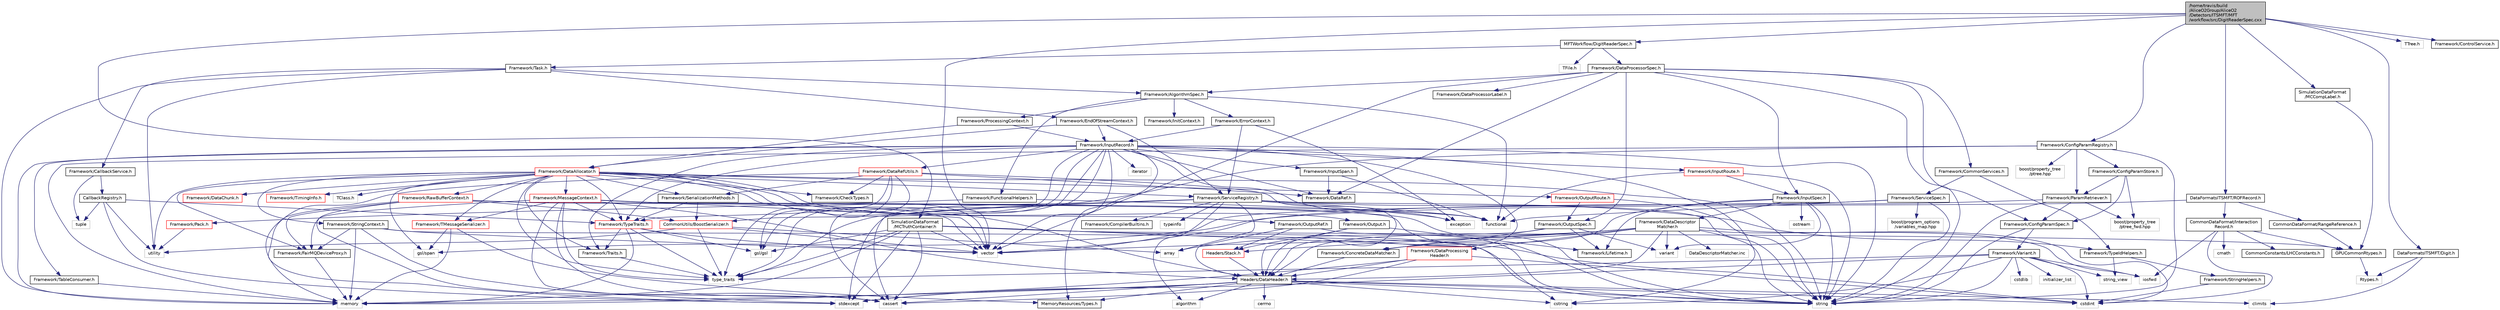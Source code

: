 digraph "/home/travis/build/AliceO2Group/AliceO2/Detectors/ITSMFT/MFT/workflow/src/DigitReaderSpec.cxx"
{
 // INTERACTIVE_SVG=YES
  bgcolor="transparent";
  edge [fontname="Helvetica",fontsize="10",labelfontname="Helvetica",labelfontsize="10"];
  node [fontname="Helvetica",fontsize="10",shape=record];
  Node0 [label="/home/travis/build\l/AliceO2Group/AliceO2\l/Detectors/ITSMFT/MFT\l/workflow/src/DigitReaderSpec.cxx",height=0.2,width=0.4,color="black", fillcolor="grey75", style="filled", fontcolor="black"];
  Node0 -> Node1 [color="midnightblue",fontsize="10",style="solid",fontname="Helvetica"];
  Node1 [label="vector",height=0.2,width=0.4,color="grey75"];
  Node0 -> Node2 [color="midnightblue",fontsize="10",style="solid",fontname="Helvetica"];
  Node2 [label="MFTWorkflow/DigitReaderSpec.h",height=0.2,width=0.4,color="black",URL="$dd/d1c/ITSMFT_2MFT_2workflow_2include_2MFTWorkflow_2DigitReaderSpec_8h.html"];
  Node2 -> Node3 [color="midnightblue",fontsize="10",style="solid",fontname="Helvetica"];
  Node3 [label="TFile.h",height=0.2,width=0.4,color="grey75"];
  Node2 -> Node4 [color="midnightblue",fontsize="10",style="solid",fontname="Helvetica"];
  Node4 [label="Framework/DataProcessorSpec.h",height=0.2,width=0.4,color="black",URL="$d0/df4/DataProcessorSpec_8h.html"];
  Node4 -> Node5 [color="midnightblue",fontsize="10",style="solid",fontname="Helvetica"];
  Node5 [label="Framework/AlgorithmSpec.h",height=0.2,width=0.4,color="black",URL="$d0/d14/AlgorithmSpec_8h.html"];
  Node5 -> Node6 [color="midnightblue",fontsize="10",style="solid",fontname="Helvetica"];
  Node6 [label="Framework/ProcessingContext.h",height=0.2,width=0.4,color="black",URL="$de/d6a/ProcessingContext_8h.html"];
  Node6 -> Node7 [color="midnightblue",fontsize="10",style="solid",fontname="Helvetica"];
  Node7 [label="Framework/InputRecord.h",height=0.2,width=0.4,color="black",URL="$d6/d5c/InputRecord_8h.html"];
  Node7 -> Node8 [color="midnightblue",fontsize="10",style="solid",fontname="Helvetica"];
  Node8 [label="Framework/DataRef.h",height=0.2,width=0.4,color="black",URL="$d5/dfb/DataRef_8h.html"];
  Node7 -> Node9 [color="midnightblue",fontsize="10",style="solid",fontname="Helvetica"];
  Node9 [label="Framework/DataRefUtils.h",height=0.2,width=0.4,color="red",URL="$d5/db8/DataRefUtils_8h.html"];
  Node9 -> Node8 [color="midnightblue",fontsize="10",style="solid",fontname="Helvetica"];
  Node9 -> Node23 [color="midnightblue",fontsize="10",style="solid",fontname="Helvetica"];
  Node23 [label="Framework/SerializationMethods.h",height=0.2,width=0.4,color="black",URL="$d1/d53/SerializationMethods_8h.html",tooltip="Type wrappers for enfording a specific serialization method. "];
  Node23 -> Node24 [color="midnightblue",fontsize="10",style="solid",fontname="Helvetica"];
  Node24 [label="Framework/TypeTraits.h",height=0.2,width=0.4,color="red",URL="$d0/d95/TypeTraits_8h.html"];
  Node24 -> Node25 [color="midnightblue",fontsize="10",style="solid",fontname="Helvetica"];
  Node25 [label="type_traits",height=0.2,width=0.4,color="grey75"];
  Node24 -> Node1 [color="midnightblue",fontsize="10",style="solid",fontname="Helvetica"];
  Node24 -> Node19 [color="midnightblue",fontsize="10",style="solid",fontname="Helvetica"];
  Node19 [label="memory",height=0.2,width=0.4,color="grey75"];
  Node24 -> Node26 [color="midnightblue",fontsize="10",style="solid",fontname="Helvetica"];
  Node26 [label="Framework/Traits.h",height=0.2,width=0.4,color="black",URL="$db/d31/Traits_8h.html"];
  Node26 -> Node25 [color="midnightblue",fontsize="10",style="solid",fontname="Helvetica"];
  Node24 -> Node29 [color="midnightblue",fontsize="10",style="solid",fontname="Helvetica"];
  Node29 [label="gsl/gsl",height=0.2,width=0.4,color="grey75"];
  Node23 -> Node30 [color="midnightblue",fontsize="10",style="solid",fontname="Helvetica"];
  Node30 [label="CommonUtils/BoostSerializer.h",height=0.2,width=0.4,color="red",URL="$d7/d91/BoostSerializer_8h.html",tooltip="Templatised boost serializer/deserializer for containers and base types. "];
  Node30 -> Node31 [color="midnightblue",fontsize="10",style="solid",fontname="Helvetica"];
  Node31 [label="utility",height=0.2,width=0.4,color="grey75"];
  Node30 -> Node25 [color="midnightblue",fontsize="10",style="solid",fontname="Helvetica"];
  Node30 -> Node32 [color="midnightblue",fontsize="10",style="solid",fontname="Helvetica"];
  Node32 [label="array",height=0.2,width=0.4,color="grey75"];
  Node30 -> Node1 [color="midnightblue",fontsize="10",style="solid",fontname="Helvetica"];
  Node9 -> Node24 [color="midnightblue",fontsize="10",style="solid",fontname="Helvetica"];
  Node9 -> Node46 [color="midnightblue",fontsize="10",style="solid",fontname="Helvetica"];
  Node46 [label="Headers/DataHeader.h",height=0.2,width=0.4,color="black",URL="$dc/dcd/DataHeader_8h.html"];
  Node46 -> Node47 [color="midnightblue",fontsize="10",style="solid",fontname="Helvetica"];
  Node47 [label="cstdint",height=0.2,width=0.4,color="grey75"];
  Node46 -> Node19 [color="midnightblue",fontsize="10",style="solid",fontname="Helvetica"];
  Node46 -> Node48 [color="midnightblue",fontsize="10",style="solid",fontname="Helvetica"];
  Node48 [label="cassert",height=0.2,width=0.4,color="grey75"];
  Node46 -> Node49 [color="midnightblue",fontsize="10",style="solid",fontname="Helvetica"];
  Node49 [label="cstring",height=0.2,width=0.4,color="grey75"];
  Node46 -> Node50 [color="midnightblue",fontsize="10",style="solid",fontname="Helvetica"];
  Node50 [label="algorithm",height=0.2,width=0.4,color="grey75"];
  Node46 -> Node51 [color="midnightblue",fontsize="10",style="solid",fontname="Helvetica"];
  Node51 [label="stdexcept",height=0.2,width=0.4,color="grey75"];
  Node46 -> Node52 [color="midnightblue",fontsize="10",style="solid",fontname="Helvetica"];
  Node52 [label="string",height=0.2,width=0.4,color="grey75"];
  Node46 -> Node53 [color="midnightblue",fontsize="10",style="solid",fontname="Helvetica"];
  Node53 [label="climits",height=0.2,width=0.4,color="grey75"];
  Node46 -> Node21 [color="midnightblue",fontsize="10",style="solid",fontname="Helvetica"];
  Node21 [label="MemoryResources/Types.h",height=0.2,width=0.4,color="black",URL="$d7/df8/Types_8h.html"];
  Node46 -> Node54 [color="midnightblue",fontsize="10",style="solid",fontname="Helvetica"];
  Node54 [label="cerrno",height=0.2,width=0.4,color="grey75"];
  Node9 -> Node79 [color="midnightblue",fontsize="10",style="solid",fontname="Helvetica"];
  Node79 [label="Framework/CheckTypes.h",height=0.2,width=0.4,color="black",URL="$d1/d00/CheckTypes_8h.html"];
  Node9 -> Node29 [color="midnightblue",fontsize="10",style="solid",fontname="Helvetica"];
  Node9 -> Node51 [color="midnightblue",fontsize="10",style="solid",fontname="Helvetica"];
  Node9 -> Node25 [color="midnightblue",fontsize="10",style="solid",fontname="Helvetica"];
  Node7 -> Node81 [color="midnightblue",fontsize="10",style="solid",fontname="Helvetica"];
  Node81 [label="Framework/InputRoute.h",height=0.2,width=0.4,color="red",URL="$d5/d19/InputRoute_8h.html"];
  Node81 -> Node58 [color="midnightblue",fontsize="10",style="solid",fontname="Helvetica"];
  Node58 [label="Framework/InputSpec.h",height=0.2,width=0.4,color="black",URL="$d5/d3f/InputSpec_8h.html"];
  Node58 -> Node55 [color="midnightblue",fontsize="10",style="solid",fontname="Helvetica"];
  Node55 [label="Framework/Lifetime.h",height=0.2,width=0.4,color="black",URL="$dc/dca/Lifetime_8h.html"];
  Node58 -> Node56 [color="midnightblue",fontsize="10",style="solid",fontname="Helvetica"];
  Node56 [label="Framework/ConcreteDataMatcher.h",height=0.2,width=0.4,color="black",URL="$d0/d1b/ConcreteDataMatcher_8h.html"];
  Node56 -> Node46 [color="midnightblue",fontsize="10",style="solid",fontname="Helvetica"];
  Node58 -> Node59 [color="midnightblue",fontsize="10",style="solid",fontname="Helvetica"];
  Node59 [label="Framework/DataDescriptor\lMatcher.h",height=0.2,width=0.4,color="black",URL="$d3/da3/DataDescriptorMatcher_8h.html"];
  Node59 -> Node56 [color="midnightblue",fontsize="10",style="solid",fontname="Helvetica"];
  Node59 -> Node60 [color="midnightblue",fontsize="10",style="solid",fontname="Helvetica"];
  Node60 [label="Framework/DataProcessing\lHeader.h",height=0.2,width=0.4,color="red",URL="$d6/dc9/DataProcessingHeader_8h.html"];
  Node60 -> Node46 [color="midnightblue",fontsize="10",style="solid",fontname="Helvetica"];
  Node60 -> Node47 [color="midnightblue",fontsize="10",style="solid",fontname="Helvetica"];
  Node60 -> Node19 [color="midnightblue",fontsize="10",style="solid",fontname="Helvetica"];
  Node60 -> Node48 [color="midnightblue",fontsize="10",style="solid",fontname="Helvetica"];
  Node59 -> Node46 [color="midnightblue",fontsize="10",style="solid",fontname="Helvetica"];
  Node59 -> Node63 [color="midnightblue",fontsize="10",style="solid",fontname="Helvetica"];
  Node63 [label="Headers/Stack.h",height=0.2,width=0.4,color="red",URL="$d4/d00/Headers_2include_2Headers_2Stack_8h.html"];
  Node63 -> Node46 [color="midnightblue",fontsize="10",style="solid",fontname="Helvetica"];
  Node59 -> Node32 [color="midnightblue",fontsize="10",style="solid",fontname="Helvetica"];
  Node59 -> Node47 [color="midnightblue",fontsize="10",style="solid",fontname="Helvetica"];
  Node59 -> Node74 [color="midnightblue",fontsize="10",style="solid",fontname="Helvetica"];
  Node74 [label="iosfwd",height=0.2,width=0.4,color="grey75"];
  Node59 -> Node52 [color="midnightblue",fontsize="10",style="solid",fontname="Helvetica"];
  Node59 -> Node57 [color="midnightblue",fontsize="10",style="solid",fontname="Helvetica"];
  Node57 [label="variant",height=0.2,width=0.4,color="grey75"];
  Node59 -> Node1 [color="midnightblue",fontsize="10",style="solid",fontname="Helvetica"];
  Node59 -> Node75 [color="midnightblue",fontsize="10",style="solid",fontname="Helvetica"];
  Node75 [label="DataDescriptorMatcher.inc",height=0.2,width=0.4,color="grey75"];
  Node58 -> Node52 [color="midnightblue",fontsize="10",style="solid",fontname="Helvetica"];
  Node58 -> Node76 [color="midnightblue",fontsize="10",style="solid",fontname="Helvetica"];
  Node76 [label="ostream",height=0.2,width=0.4,color="grey75"];
  Node58 -> Node57 [color="midnightblue",fontsize="10",style="solid",fontname="Helvetica"];
  Node81 -> Node52 [color="midnightblue",fontsize="10",style="solid",fontname="Helvetica"];
  Node81 -> Node84 [color="midnightblue",fontsize="10",style="solid",fontname="Helvetica"];
  Node84 [label="functional",height=0.2,width=0.4,color="grey75"];
  Node7 -> Node24 [color="midnightblue",fontsize="10",style="solid",fontname="Helvetica"];
  Node7 -> Node86 [color="midnightblue",fontsize="10",style="solid",fontname="Helvetica"];
  Node86 [label="Framework/InputSpan.h",height=0.2,width=0.4,color="black",URL="$da/d0f/InputSpan_8h.html"];
  Node86 -> Node8 [color="midnightblue",fontsize="10",style="solid",fontname="Helvetica"];
  Node86 -> Node84 [color="midnightblue",fontsize="10",style="solid",fontname="Helvetica"];
  Node7 -> Node87 [color="midnightblue",fontsize="10",style="solid",fontname="Helvetica"];
  Node87 [label="Framework/TableConsumer.h",height=0.2,width=0.4,color="black",URL="$dc/d03/TableConsumer_8h.html"];
  Node87 -> Node19 [color="midnightblue",fontsize="10",style="solid",fontname="Helvetica"];
  Node7 -> Node26 [color="midnightblue",fontsize="10",style="solid",fontname="Helvetica"];
  Node7 -> Node21 [color="midnightblue",fontsize="10",style="solid",fontname="Helvetica"];
  Node7 -> Node46 [color="midnightblue",fontsize="10",style="solid",fontname="Helvetica"];
  Node7 -> Node30 [color="midnightblue",fontsize="10",style="solid",fontname="Helvetica"];
  Node7 -> Node29 [color="midnightblue",fontsize="10",style="solid",fontname="Helvetica"];
  Node7 -> Node88 [color="midnightblue",fontsize="10",style="solid",fontname="Helvetica"];
  Node88 [label="iterator",height=0.2,width=0.4,color="grey75"];
  Node7 -> Node52 [color="midnightblue",fontsize="10",style="solid",fontname="Helvetica"];
  Node7 -> Node1 [color="midnightblue",fontsize="10",style="solid",fontname="Helvetica"];
  Node7 -> Node49 [color="midnightblue",fontsize="10",style="solid",fontname="Helvetica"];
  Node7 -> Node48 [color="midnightblue",fontsize="10",style="solid",fontname="Helvetica"];
  Node7 -> Node89 [color="midnightblue",fontsize="10",style="solid",fontname="Helvetica"];
  Node89 [label="exception",height=0.2,width=0.4,color="grey75"];
  Node7 -> Node19 [color="midnightblue",fontsize="10",style="solid",fontname="Helvetica"];
  Node7 -> Node25 [color="midnightblue",fontsize="10",style="solid",fontname="Helvetica"];
  Node6 -> Node90 [color="midnightblue",fontsize="10",style="solid",fontname="Helvetica"];
  Node90 [label="Framework/DataAllocator.h",height=0.2,width=0.4,color="red",URL="$d1/d28/DataAllocator_8h.html"];
  Node90 -> Node91 [color="midnightblue",fontsize="10",style="solid",fontname="Helvetica"];
  Node91 [label="Framework/MessageContext.h",height=0.2,width=0.4,color="red",URL="$dc/dc4/MessageContext_8h.html"];
  Node91 -> Node94 [color="midnightblue",fontsize="10",style="solid",fontname="Helvetica"];
  Node94 [label="Framework/FairMQDeviceProxy.h",height=0.2,width=0.4,color="black",URL="$d8/d71/FairMQDeviceProxy_8h.html"];
  Node94 -> Node19 [color="midnightblue",fontsize="10",style="solid",fontname="Helvetica"];
  Node91 -> Node11 [color="midnightblue",fontsize="10",style="solid",fontname="Helvetica"];
  Node11 [label="Framework/TMessageSerializer.h",height=0.2,width=0.4,color="red",URL="$d8/d3c/TMessageSerializer_8h.html"];
  Node11 -> Node18 [color="midnightblue",fontsize="10",style="solid",fontname="Helvetica"];
  Node18 [label="gsl/span",height=0.2,width=0.4,color="grey75"];
  Node11 -> Node19 [color="midnightblue",fontsize="10",style="solid",fontname="Helvetica"];
  Node11 -> Node21 [color="midnightblue",fontsize="10",style="solid",fontname="Helvetica"];
  Node91 -> Node24 [color="midnightblue",fontsize="10",style="solid",fontname="Helvetica"];
  Node91 -> Node46 [color="midnightblue",fontsize="10",style="solid",fontname="Helvetica"];
  Node91 -> Node48 [color="midnightblue",fontsize="10",style="solid",fontname="Helvetica"];
  Node91 -> Node84 [color="midnightblue",fontsize="10",style="solid",fontname="Helvetica"];
  Node91 -> Node51 [color="midnightblue",fontsize="10",style="solid",fontname="Helvetica"];
  Node91 -> Node52 [color="midnightblue",fontsize="10",style="solid",fontname="Helvetica"];
  Node91 -> Node25 [color="midnightblue",fontsize="10",style="solid",fontname="Helvetica"];
  Node91 -> Node1 [color="midnightblue",fontsize="10",style="solid",fontname="Helvetica"];
  Node90 -> Node96 [color="midnightblue",fontsize="10",style="solid",fontname="Helvetica"];
  Node96 [label="Framework/StringContext.h",height=0.2,width=0.4,color="black",URL="$dd/df6/StringContext_8h.html"];
  Node96 -> Node94 [color="midnightblue",fontsize="10",style="solid",fontname="Helvetica"];
  Node96 -> Node1 [color="midnightblue",fontsize="10",style="solid",fontname="Helvetica"];
  Node96 -> Node48 [color="midnightblue",fontsize="10",style="solid",fontname="Helvetica"];
  Node96 -> Node52 [color="midnightblue",fontsize="10",style="solid",fontname="Helvetica"];
  Node96 -> Node19 [color="midnightblue",fontsize="10",style="solid",fontname="Helvetica"];
  Node90 -> Node97 [color="midnightblue",fontsize="10",style="solid",fontname="Helvetica"];
  Node97 [label="Framework/RawBufferContext.h",height=0.2,width=0.4,color="red",URL="$d8/d25/RawBufferContext_8h.html",tooltip=" "];
  Node97 -> Node94 [color="midnightblue",fontsize="10",style="solid",fontname="Helvetica"];
  Node97 -> Node30 [color="midnightblue",fontsize="10",style="solid",fontname="Helvetica"];
  Node97 -> Node1 [color="midnightblue",fontsize="10",style="solid",fontname="Helvetica"];
  Node97 -> Node48 [color="midnightblue",fontsize="10",style="solid",fontname="Helvetica"];
  Node97 -> Node52 [color="midnightblue",fontsize="10",style="solid",fontname="Helvetica"];
  Node97 -> Node19 [color="midnightblue",fontsize="10",style="solid",fontname="Helvetica"];
  Node90 -> Node77 [color="midnightblue",fontsize="10",style="solid",fontname="Helvetica"];
  Node77 [label="Framework/Output.h",height=0.2,width=0.4,color="black",URL="$d3/ddf/Output_8h.html"];
  Node77 -> Node46 [color="midnightblue",fontsize="10",style="solid",fontname="Helvetica"];
  Node77 -> Node55 [color="midnightblue",fontsize="10",style="solid",fontname="Helvetica"];
  Node77 -> Node63 [color="midnightblue",fontsize="10",style="solid",fontname="Helvetica"];
  Node90 -> Node99 [color="midnightblue",fontsize="10",style="solid",fontname="Helvetica"];
  Node99 [label="Framework/OutputRef.h",height=0.2,width=0.4,color="black",URL="$d6/d5a/OutputRef_8h.html"];
  Node99 -> Node46 [color="midnightblue",fontsize="10",style="solid",fontname="Helvetica"];
  Node99 -> Node63 [color="midnightblue",fontsize="10",style="solid",fontname="Helvetica"];
  Node99 -> Node52 [color="midnightblue",fontsize="10",style="solid",fontname="Helvetica"];
  Node90 -> Node100 [color="midnightblue",fontsize="10",style="solid",fontname="Helvetica"];
  Node100 [label="Framework/OutputRoute.h",height=0.2,width=0.4,color="red",URL="$d6/df4/OutputRoute_8h.html"];
  Node100 -> Node45 [color="midnightblue",fontsize="10",style="solid",fontname="Helvetica"];
  Node45 [label="Framework/OutputSpec.h",height=0.2,width=0.4,color="black",URL="$db/d2d/OutputSpec_8h.html"];
  Node45 -> Node46 [color="midnightblue",fontsize="10",style="solid",fontname="Helvetica"];
  Node45 -> Node55 [color="midnightblue",fontsize="10",style="solid",fontname="Helvetica"];
  Node45 -> Node56 [color="midnightblue",fontsize="10",style="solid",fontname="Helvetica"];
  Node45 -> Node57 [color="midnightblue",fontsize="10",style="solid",fontname="Helvetica"];
  Node100 -> Node52 [color="midnightblue",fontsize="10",style="solid",fontname="Helvetica"];
  Node90 -> Node101 [color="midnightblue",fontsize="10",style="solid",fontname="Helvetica"];
  Node101 [label="Framework/DataChunk.h",height=0.2,width=0.4,color="red",URL="$d7/d31/DataChunk_8h.html"];
  Node90 -> Node94 [color="midnightblue",fontsize="10",style="solid",fontname="Helvetica"];
  Node90 -> Node102 [color="midnightblue",fontsize="10",style="solid",fontname="Helvetica"];
  Node102 [label="Framework/TimingInfo.h",height=0.2,width=0.4,color="red",URL="$da/d2b/TimingInfo_8h.html"];
  Node90 -> Node11 [color="midnightblue",fontsize="10",style="solid",fontname="Helvetica"];
  Node90 -> Node24 [color="midnightblue",fontsize="10",style="solid",fontname="Helvetica"];
  Node90 -> Node26 [color="midnightblue",fontsize="10",style="solid",fontname="Helvetica"];
  Node90 -> Node23 [color="midnightblue",fontsize="10",style="solid",fontname="Helvetica"];
  Node90 -> Node79 [color="midnightblue",fontsize="10",style="solid",fontname="Helvetica"];
  Node90 -> Node103 [color="midnightblue",fontsize="10",style="solid",fontname="Helvetica"];
  Node103 [label="Framework/ServiceRegistry.h",height=0.2,width=0.4,color="black",URL="$d8/d17/ServiceRegistry_8h.html"];
  Node103 -> Node104 [color="midnightblue",fontsize="10",style="solid",fontname="Helvetica"];
  Node104 [label="Framework/CompilerBuiltins.h",height=0.2,width=0.4,color="black",URL="$d9/de8/CompilerBuiltins_8h.html"];
  Node103 -> Node105 [color="midnightblue",fontsize="10",style="solid",fontname="Helvetica"];
  Node105 [label="Framework/TypeIdHelpers.h",height=0.2,width=0.4,color="black",URL="$d2/d9a/TypeIdHelpers_8h.html"];
  Node105 -> Node106 [color="midnightblue",fontsize="10",style="solid",fontname="Helvetica"];
  Node106 [label="string_view",height=0.2,width=0.4,color="grey75"];
  Node105 -> Node107 [color="midnightblue",fontsize="10",style="solid",fontname="Helvetica"];
  Node107 [label="Framework/StringHelpers.h",height=0.2,width=0.4,color="black",URL="$db/dff/StringHelpers_8h.html"];
  Node107 -> Node47 [color="midnightblue",fontsize="10",style="solid",fontname="Helvetica"];
  Node103 -> Node50 [color="midnightblue",fontsize="10",style="solid",fontname="Helvetica"];
  Node103 -> Node32 [color="midnightblue",fontsize="10",style="solid",fontname="Helvetica"];
  Node103 -> Node89 [color="midnightblue",fontsize="10",style="solid",fontname="Helvetica"];
  Node103 -> Node84 [color="midnightblue",fontsize="10",style="solid",fontname="Helvetica"];
  Node103 -> Node52 [color="midnightblue",fontsize="10",style="solid",fontname="Helvetica"];
  Node103 -> Node25 [color="midnightblue",fontsize="10",style="solid",fontname="Helvetica"];
  Node103 -> Node108 [color="midnightblue",fontsize="10",style="solid",fontname="Helvetica"];
  Node108 [label="typeinfo",height=0.2,width=0.4,color="grey75"];
  Node103 -> Node51 [color="midnightblue",fontsize="10",style="solid",fontname="Helvetica"];
  Node90 -> Node46 [color="midnightblue",fontsize="10",style="solid",fontname="Helvetica"];
  Node90 -> Node22 [color="midnightblue",fontsize="10",style="solid",fontname="Helvetica"];
  Node22 [label="TClass.h",height=0.2,width=0.4,color="grey75"];
  Node90 -> Node18 [color="midnightblue",fontsize="10",style="solid",fontname="Helvetica"];
  Node90 -> Node1 [color="midnightblue",fontsize="10",style="solid",fontname="Helvetica"];
  Node90 -> Node52 [color="midnightblue",fontsize="10",style="solid",fontname="Helvetica"];
  Node90 -> Node31 [color="midnightblue",fontsize="10",style="solid",fontname="Helvetica"];
  Node90 -> Node25 [color="midnightblue",fontsize="10",style="solid",fontname="Helvetica"];
  Node5 -> Node109 [color="midnightblue",fontsize="10",style="solid",fontname="Helvetica"];
  Node109 [label="Framework/ErrorContext.h",height=0.2,width=0.4,color="black",URL="$d7/dad/ErrorContext_8h.html"];
  Node109 -> Node7 [color="midnightblue",fontsize="10",style="solid",fontname="Helvetica"];
  Node109 -> Node103 [color="midnightblue",fontsize="10",style="solid",fontname="Helvetica"];
  Node109 -> Node89 [color="midnightblue",fontsize="10",style="solid",fontname="Helvetica"];
  Node5 -> Node110 [color="midnightblue",fontsize="10",style="solid",fontname="Helvetica"];
  Node110 [label="Framework/InitContext.h",height=0.2,width=0.4,color="black",URL="$d4/d2b/InitContext_8h.html"];
  Node5 -> Node111 [color="midnightblue",fontsize="10",style="solid",fontname="Helvetica"];
  Node111 [label="Framework/FunctionalHelpers.h",height=0.2,width=0.4,color="black",URL="$de/d9b/FunctionalHelpers_8h.html"];
  Node111 -> Node112 [color="midnightblue",fontsize="10",style="solid",fontname="Helvetica"];
  Node112 [label="Framework/Pack.h",height=0.2,width=0.4,color="red",URL="$dd/dce/Pack_8h.html"];
  Node112 -> Node31 [color="midnightblue",fontsize="10",style="solid",fontname="Helvetica"];
  Node111 -> Node84 [color="midnightblue",fontsize="10",style="solid",fontname="Helvetica"];
  Node5 -> Node84 [color="midnightblue",fontsize="10",style="solid",fontname="Helvetica"];
  Node4 -> Node113 [color="midnightblue",fontsize="10",style="solid",fontname="Helvetica"];
  Node113 [label="Framework/ConfigParamSpec.h",height=0.2,width=0.4,color="black",URL="$d0/d1c/ConfigParamSpec_8h.html"];
  Node113 -> Node114 [color="midnightblue",fontsize="10",style="solid",fontname="Helvetica"];
  Node114 [label="Framework/Variant.h",height=0.2,width=0.4,color="black",URL="$de/d56/Variant_8h.html"];
  Node114 -> Node25 [color="midnightblue",fontsize="10",style="solid",fontname="Helvetica"];
  Node114 -> Node49 [color="midnightblue",fontsize="10",style="solid",fontname="Helvetica"];
  Node114 -> Node47 [color="midnightblue",fontsize="10",style="solid",fontname="Helvetica"];
  Node114 -> Node115 [color="midnightblue",fontsize="10",style="solid",fontname="Helvetica"];
  Node115 [label="cstdlib",height=0.2,width=0.4,color="grey75"];
  Node114 -> Node51 [color="midnightblue",fontsize="10",style="solid",fontname="Helvetica"];
  Node114 -> Node74 [color="midnightblue",fontsize="10",style="solid",fontname="Helvetica"];
  Node114 -> Node116 [color="midnightblue",fontsize="10",style="solid",fontname="Helvetica"];
  Node116 [label="initializer_list",height=0.2,width=0.4,color="grey75"];
  Node114 -> Node106 [color="midnightblue",fontsize="10",style="solid",fontname="Helvetica"];
  Node114 -> Node52 [color="midnightblue",fontsize="10",style="solid",fontname="Helvetica"];
  Node113 -> Node52 [color="midnightblue",fontsize="10",style="solid",fontname="Helvetica"];
  Node4 -> Node117 [color="midnightblue",fontsize="10",style="solid",fontname="Helvetica"];
  Node117 [label="Framework/DataProcessorLabel.h",height=0.2,width=0.4,color="black",URL="$d1/df2/DataProcessorLabel_8h.html"];
  Node4 -> Node8 [color="midnightblue",fontsize="10",style="solid",fontname="Helvetica"];
  Node4 -> Node58 [color="midnightblue",fontsize="10",style="solid",fontname="Helvetica"];
  Node4 -> Node45 [color="midnightblue",fontsize="10",style="solid",fontname="Helvetica"];
  Node4 -> Node118 [color="midnightblue",fontsize="10",style="solid",fontname="Helvetica"];
  Node118 [label="Framework/CommonServices.h",height=0.2,width=0.4,color="black",URL="$d8/d02/CommonServices_8h.html"];
  Node118 -> Node119 [color="midnightblue",fontsize="10",style="solid",fontname="Helvetica"];
  Node119 [label="Framework/ServiceSpec.h",height=0.2,width=0.4,color="black",URL="$d4/d61/ServiceSpec_8h.html"];
  Node119 -> Node84 [color="midnightblue",fontsize="10",style="solid",fontname="Helvetica"];
  Node119 -> Node52 [color="midnightblue",fontsize="10",style="solid",fontname="Helvetica"];
  Node119 -> Node1 [color="midnightblue",fontsize="10",style="solid",fontname="Helvetica"];
  Node119 -> Node120 [color="midnightblue",fontsize="10",style="solid",fontname="Helvetica"];
  Node120 [label="boost/program_options\l/variables_map.hpp",height=0.2,width=0.4,color="grey75"];
  Node118 -> Node105 [color="midnightblue",fontsize="10",style="solid",fontname="Helvetica"];
  Node4 -> Node52 [color="midnightblue",fontsize="10",style="solid",fontname="Helvetica"];
  Node4 -> Node1 [color="midnightblue",fontsize="10",style="solid",fontname="Helvetica"];
  Node2 -> Node121 [color="midnightblue",fontsize="10",style="solid",fontname="Helvetica"];
  Node121 [label="Framework/Task.h",height=0.2,width=0.4,color="black",URL="$df/d4f/Task_8h.html"];
  Node121 -> Node5 [color="midnightblue",fontsize="10",style="solid",fontname="Helvetica"];
  Node121 -> Node122 [color="midnightblue",fontsize="10",style="solid",fontname="Helvetica"];
  Node122 [label="Framework/CallbackService.h",height=0.2,width=0.4,color="black",URL="$d9/d7f/CallbackService_8h.html"];
  Node122 -> Node123 [color="midnightblue",fontsize="10",style="solid",fontname="Helvetica"];
  Node123 [label="CallbackRegistry.h",height=0.2,width=0.4,color="black",URL="$d7/d3e/CallbackRegistry_8h.html",tooltip="A generic registry for callbacks. "];
  Node123 -> Node24 [color="midnightblue",fontsize="10",style="solid",fontname="Helvetica"];
  Node123 -> Node124 [color="midnightblue",fontsize="10",style="solid",fontname="Helvetica"];
  Node124 [label="tuple",height=0.2,width=0.4,color="grey75"];
  Node123 -> Node51 [color="midnightblue",fontsize="10",style="solid",fontname="Helvetica"];
  Node123 -> Node31 [color="midnightblue",fontsize="10",style="solid",fontname="Helvetica"];
  Node122 -> Node124 [color="midnightblue",fontsize="10",style="solid",fontname="Helvetica"];
  Node121 -> Node125 [color="midnightblue",fontsize="10",style="solid",fontname="Helvetica"];
  Node125 [label="Framework/EndOfStreamContext.h",height=0.2,width=0.4,color="black",URL="$d0/d77/EndOfStreamContext_8h.html"];
  Node125 -> Node7 [color="midnightblue",fontsize="10",style="solid",fontname="Helvetica"];
  Node125 -> Node103 [color="midnightblue",fontsize="10",style="solid",fontname="Helvetica"];
  Node125 -> Node90 [color="midnightblue",fontsize="10",style="solid",fontname="Helvetica"];
  Node121 -> Node31 [color="midnightblue",fontsize="10",style="solid",fontname="Helvetica"];
  Node121 -> Node19 [color="midnightblue",fontsize="10",style="solid",fontname="Helvetica"];
  Node0 -> Node126 [color="midnightblue",fontsize="10",style="solid",fontname="Helvetica"];
  Node126 [label="TTree.h",height=0.2,width=0.4,color="grey75"];
  Node0 -> Node127 [color="midnightblue",fontsize="10",style="solid",fontname="Helvetica"];
  Node127 [label="Framework/ControlService.h",height=0.2,width=0.4,color="black",URL="$d2/d43/ControlService_8h.html"];
  Node0 -> Node128 [color="midnightblue",fontsize="10",style="solid",fontname="Helvetica"];
  Node128 [label="Framework/ConfigParamRegistry.h",height=0.2,width=0.4,color="black",URL="$de/dc6/ConfigParamRegistry_8h.html"];
  Node128 -> Node129 [color="midnightblue",fontsize="10",style="solid",fontname="Helvetica"];
  Node129 [label="Framework/ParamRetriever.h",height=0.2,width=0.4,color="black",URL="$df/d72/ParamRetriever_8h.html"];
  Node129 -> Node113 [color="midnightblue",fontsize="10",style="solid",fontname="Helvetica"];
  Node129 -> Node130 [color="midnightblue",fontsize="10",style="solid",fontname="Helvetica"];
  Node130 [label="boost/property_tree\l/ptree_fwd.hpp",height=0.2,width=0.4,color="grey75"];
  Node129 -> Node52 [color="midnightblue",fontsize="10",style="solid",fontname="Helvetica"];
  Node129 -> Node1 [color="midnightblue",fontsize="10",style="solid",fontname="Helvetica"];
  Node128 -> Node131 [color="midnightblue",fontsize="10",style="solid",fontname="Helvetica"];
  Node131 [label="Framework/ConfigParamStore.h",height=0.2,width=0.4,color="black",URL="$dd/daf/ConfigParamStore_8h.html"];
  Node131 -> Node129 [color="midnightblue",fontsize="10",style="solid",fontname="Helvetica"];
  Node131 -> Node113 [color="midnightblue",fontsize="10",style="solid",fontname="Helvetica"];
  Node131 -> Node130 [color="midnightblue",fontsize="10",style="solid",fontname="Helvetica"];
  Node128 -> Node132 [color="midnightblue",fontsize="10",style="solid",fontname="Helvetica"];
  Node132 [label="boost/property_tree\l/ptree.hpp",height=0.2,width=0.4,color="grey75"];
  Node128 -> Node19 [color="midnightblue",fontsize="10",style="solid",fontname="Helvetica"];
  Node128 -> Node52 [color="midnightblue",fontsize="10",style="solid",fontname="Helvetica"];
  Node128 -> Node48 [color="midnightblue",fontsize="10",style="solid",fontname="Helvetica"];
  Node0 -> Node133 [color="midnightblue",fontsize="10",style="solid",fontname="Helvetica"];
  Node133 [label="DataFormatsITSMFT/Digit.h",height=0.2,width=0.4,color="black",URL="$d3/d1e/DataFormats_2Detectors_2ITSMFT_2common_2include_2DataFormatsITSMFT_2Digit_8h.html"];
  Node133 -> Node134 [color="midnightblue",fontsize="10",style="solid",fontname="Helvetica"];
  Node134 [label="Rtypes.h",height=0.2,width=0.4,color="grey75"];
  Node133 -> Node53 [color="midnightblue",fontsize="10",style="solid",fontname="Helvetica"];
  Node0 -> Node135 [color="midnightblue",fontsize="10",style="solid",fontname="Helvetica"];
  Node135 [label="SimulationDataFormat\l/MCCompLabel.h",height=0.2,width=0.4,color="black",URL="$d7/dcd/MCCompLabel_8h.html"];
  Node135 -> Node136 [color="midnightblue",fontsize="10",style="solid",fontname="Helvetica"];
  Node136 [label="GPUCommonRtypes.h",height=0.2,width=0.4,color="black",URL="$d2/d45/GPUCommonRtypes_8h.html"];
  Node136 -> Node134 [color="midnightblue",fontsize="10",style="solid",fontname="Helvetica"];
  Node0 -> Node137 [color="midnightblue",fontsize="10",style="solid",fontname="Helvetica"];
  Node137 [label="SimulationDataFormat\l/MCTruthContainer.h",height=0.2,width=0.4,color="black",URL="$db/d14/MCTruthContainer_8h.html",tooltip="Definition of a container to keep Monte Carlo truth external to simulation objects. "];
  Node137 -> Node136 [color="midnightblue",fontsize="10",style="solid",fontname="Helvetica"];
  Node137 -> Node47 [color="midnightblue",fontsize="10",style="solid",fontname="Helvetica"];
  Node137 -> Node48 [color="midnightblue",fontsize="10",style="solid",fontname="Helvetica"];
  Node137 -> Node51 [color="midnightblue",fontsize="10",style="solid",fontname="Helvetica"];
  Node137 -> Node29 [color="midnightblue",fontsize="10",style="solid",fontname="Helvetica"];
  Node137 -> Node25 [color="midnightblue",fontsize="10",style="solid",fontname="Helvetica"];
  Node137 -> Node49 [color="midnightblue",fontsize="10",style="solid",fontname="Helvetica"];
  Node137 -> Node19 [color="midnightblue",fontsize="10",style="solid",fontname="Helvetica"];
  Node137 -> Node1 [color="midnightblue",fontsize="10",style="solid",fontname="Helvetica"];
  Node0 -> Node138 [color="midnightblue",fontsize="10",style="solid",fontname="Helvetica"];
  Node138 [label="DataFormatsITSMFT/ROFRecord.h",height=0.2,width=0.4,color="black",URL="$d0/dc6/ITSMFT_2common_2include_2DataFormatsITSMFT_2ROFRecord_8h.html"];
  Node138 -> Node139 [color="midnightblue",fontsize="10",style="solid",fontname="Helvetica"];
  Node139 [label="CommonDataFormat/RangeReference.h",height=0.2,width=0.4,color="black",URL="$de/d64/RangeReference_8h.html",tooltip="Class to refer to the 1st entry and N elements of some group in the continuous container. "];
  Node139 -> Node136 [color="midnightblue",fontsize="10",style="solid",fontname="Helvetica"];
  Node138 -> Node140 [color="midnightblue",fontsize="10",style="solid",fontname="Helvetica"];
  Node140 [label="CommonDataFormat/Interaction\lRecord.h",height=0.2,width=0.4,color="black",URL="$d9/d80/InteractionRecord_8h.html"];
  Node140 -> Node136 [color="midnightblue",fontsize="10",style="solid",fontname="Helvetica"];
  Node140 -> Node74 [color="midnightblue",fontsize="10",style="solid",fontname="Helvetica"];
  Node140 -> Node141 [color="midnightblue",fontsize="10",style="solid",fontname="Helvetica"];
  Node141 [label="cmath",height=0.2,width=0.4,color="grey75"];
  Node140 -> Node47 [color="midnightblue",fontsize="10",style="solid",fontname="Helvetica"];
  Node140 -> Node142 [color="midnightblue",fontsize="10",style="solid",fontname="Helvetica"];
  Node142 [label="CommonConstants/LHCConstants.h",height=0.2,width=0.4,color="black",URL="$d4/dc6/LHCConstants_8h.html",tooltip="Header to collect LHC related constants. "];
  Node138 -> Node18 [color="midnightblue",fontsize="10",style="solid",fontname="Helvetica"];
}
